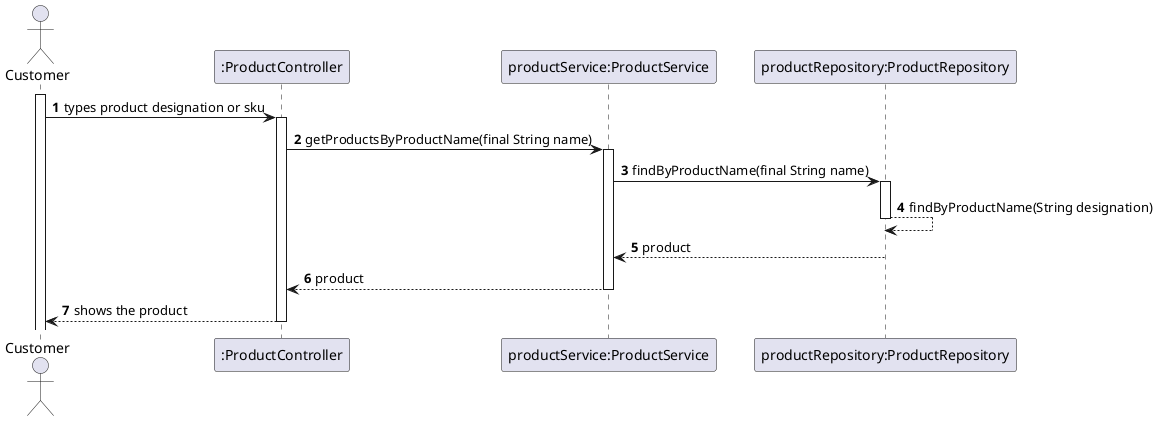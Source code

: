 @startuml
'https://plantuml.com/sequence-diagram

autoactivate on
autonumber

actor "Customer" as User
participant ":ProductController" as Ctrl
participant "productService:ProductService" as Service
participant "productRepository:ProductRepository" as Repo

activate User

User -> Ctrl: types product designation or sku

Ctrl -> Service: getProductsByProductName(final String name)
Service -> Repo: findByProductName(final String name)
Repo --> Repo: findByProductName(String designation)
Repo --> Service: product
Service --> Ctrl: product
Ctrl --> User: shows the product

@enduml